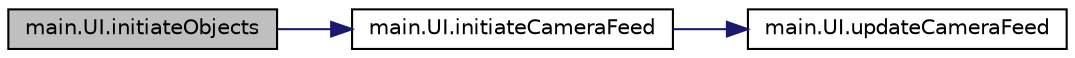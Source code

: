 digraph "main.UI.initiateObjects"
{
 // LATEX_PDF_SIZE
  edge [fontname="Helvetica",fontsize="10",labelfontname="Helvetica",labelfontsize="10"];
  node [fontname="Helvetica",fontsize="10",shape=record];
  rankdir="LR";
  Node1 [label="main.UI.initiateObjects",height=0.2,width=0.4,color="black", fillcolor="grey75", style="filled", fontcolor="black",tooltip=" "];
  Node1 -> Node2 [color="midnightblue",fontsize="10",style="solid",fontname="Helvetica"];
  Node2 [label="main.UI.initiateCameraFeed",height=0.2,width=0.4,color="black", fillcolor="white", style="filled",URL="$classmain_1_1_u_i.html#a16e94903479e6aeb027ffda06eb4668e",tooltip="CAMERA FEEDS FUNCTIONS ####."];
  Node2 -> Node3 [color="midnightblue",fontsize="10",style="solid",fontname="Helvetica"];
  Node3 [label="main.UI.updateCameraFeed",height=0.2,width=0.4,color="black", fillcolor="white", style="filled",URL="$classmain_1_1_u_i.html#a85d6f1beff1512947d98f5a73cba9e29",tooltip=" "];
}
